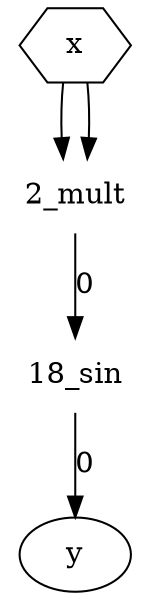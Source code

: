 digraph cgp {
	size = "4,4";
	y [shape=oval];
	sin_18 -> y [label="0"];
	sin_18 [label= "18_sin", shape=none];
	mult_2 -> sin_18 [label="0"];
	mult_2 [label= "2_mult", shape=none];
	x [shape=polygon,sides=6];
	x -> mult_2 [laN_COLSbel="0"];
	x [shape=polygon,sides=6];
	x -> mult_2 [laN_COLSbel="1"];
}